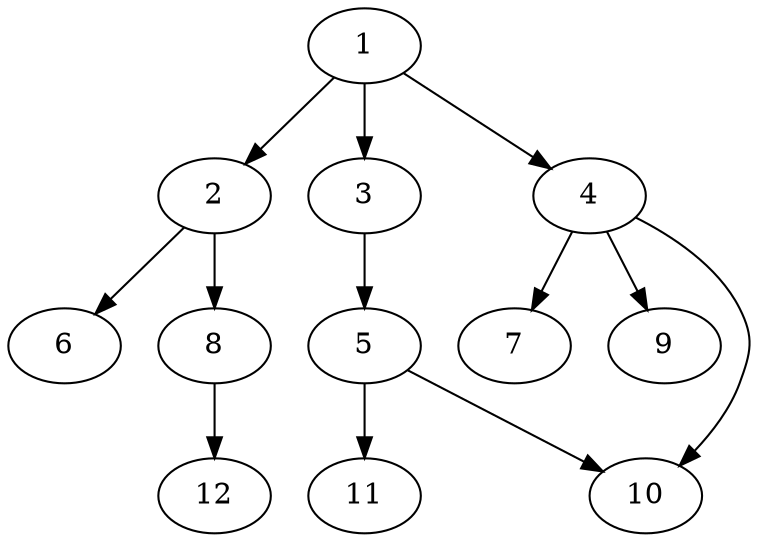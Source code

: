 // DAG automatically generated by daggen at Fri May 24 12:58:15 2024
// daggen-master/daggen -n 12 --fat 0.5 --density 0.5 --regular 0.5 --jump 2 --minalpha 20 --maxalpha 50 --dot -o dags_dot_12/sim_7.dot 
digraph G {
  1 [size="17211416612", alpha="35.12"]
  1 -> 2 [size ="33554432"]
  1 -> 3 [size ="33554432"]
  1 -> 4 [size ="33554432"]
  2 [size="5490439026", alpha="28.77"]
  2 -> 6 [size ="209715200"]
  2 -> 8 [size ="209715200"]
  3 [size="433165625833", alpha="29.82"]
  3 -> 5 [size ="301989888"]
  4 [size="311479946511", alpha="40.98"]
  4 -> 7 [size ="301989888"]
  4 -> 9 [size ="301989888"]
  4 -> 10 [size ="301989888"]
  5 [size="549755813888", alpha="21.37"]
  5 -> 10 [size ="536870912"]
  5 -> 11 [size ="536870912"]
  6 [size="231928233984", alpha="37.90"]
  7 [size="21836357906", alpha="29.13"]
  8 [size="8695935093", alpha="39.21"]
  8 -> 12 [size ="411041792"]
  9 [size="216037242522", alpha="48.09"]
  10 [size="419421178644", alpha="25.10"]
  11 [size="7958225647", alpha="44.26"]
  12 [size="231928233984", alpha="26.68"]
}
